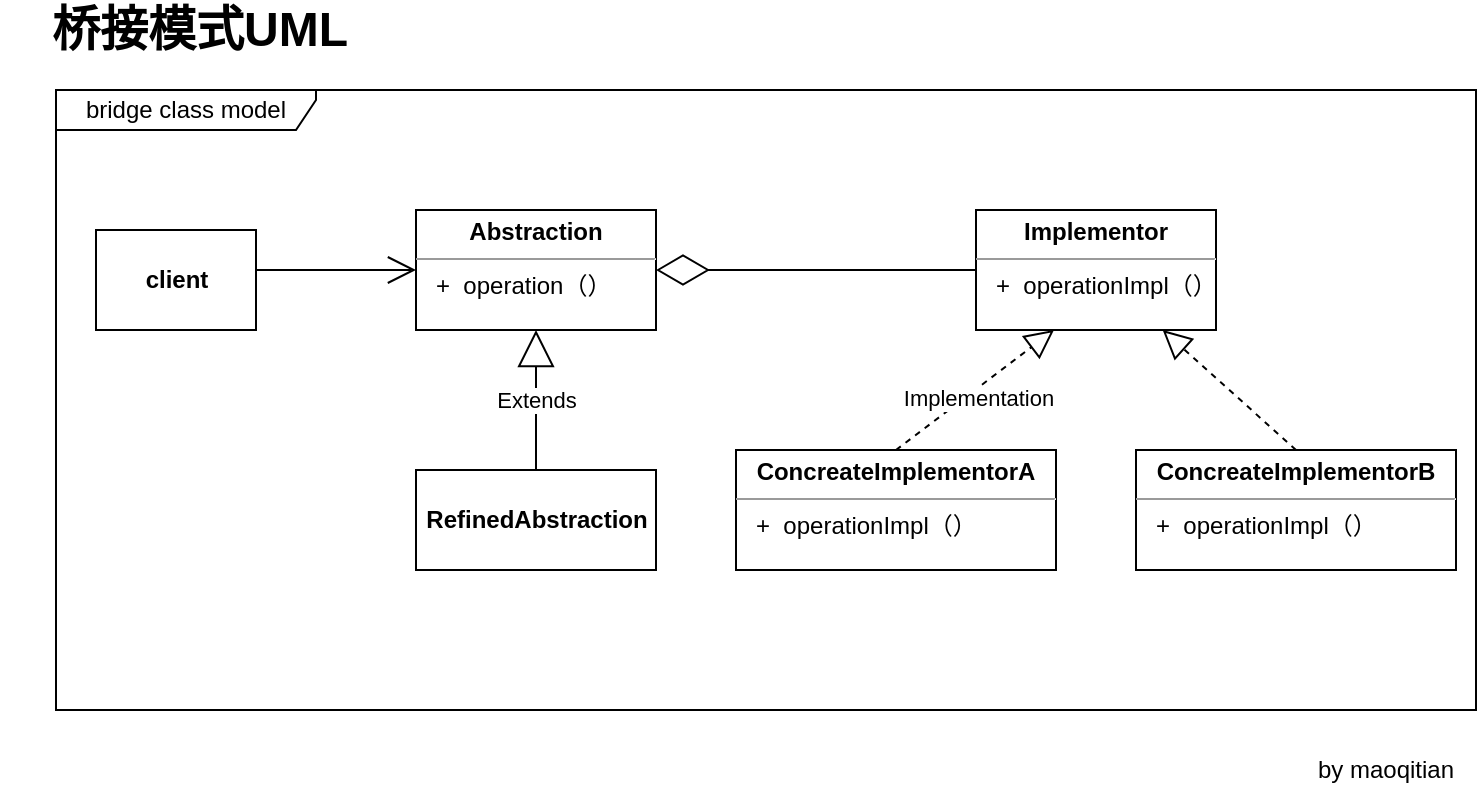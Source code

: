 <mxfile version="14.3.2" type="device"><diagram id="uoAFdJQbma9phkcNGvUp" name="Page-1"><mxGraphModel dx="586" dy="681" grid="1" gridSize="10" guides="1" tooltips="1" connect="1" arrows="1" fold="1" page="1" pageScale="1" pageWidth="827" pageHeight="1169" background="#ffffff" math="0" shadow="0"><root><mxCell id="0"/><mxCell id="1" parent="0"/><mxCell id="oh_72ge8MqX_FLObvlNK-1" value="bridge class model" style="shape=umlFrame;whiteSpace=wrap;html=1;width=130;height=20;" vertex="1" parent="1"><mxGeometry x="60" y="80" width="710" height="310" as="geometry"/></mxCell><mxCell id="oh_72ge8MqX_FLObvlNK-2" value="&lt;b&gt;client&lt;/b&gt;" style="html=1;" vertex="1" parent="1"><mxGeometry x="80" y="150" width="80" height="50" as="geometry"/></mxCell><mxCell id="oh_72ge8MqX_FLObvlNK-3" value="&lt;p style=&quot;margin: 0px ; margin-top: 4px ; text-align: center&quot;&gt;&lt;b&gt;Abstraction&lt;/b&gt;&lt;/p&gt;&lt;hr size=&quot;1&quot;&gt;&lt;div style=&quot;height: 2px&quot;&gt;&amp;nbsp; &amp;nbsp;+&amp;nbsp; operation（）&lt;/div&gt;" style="verticalAlign=top;align=left;overflow=fill;fontSize=12;fontFamily=Helvetica;html=1;" vertex="1" parent="1"><mxGeometry x="240" y="140" width="120" height="60" as="geometry"/></mxCell><mxCell id="oh_72ge8MqX_FLObvlNK-4" value="&lt;p style=&quot;margin: 0px ; margin-top: 4px ; text-align: center&quot;&gt;&lt;b&gt;Implementor&lt;/b&gt;&lt;/p&gt;&lt;hr size=&quot;1&quot;&gt;&lt;div style=&quot;height: 2px&quot;&gt;&amp;nbsp; &amp;nbsp;+&amp;nbsp; operationImpl（）&lt;/div&gt;" style="verticalAlign=top;align=left;overflow=fill;fontSize=12;fontFamily=Helvetica;html=1;" vertex="1" parent="1"><mxGeometry x="520" y="140" width="120" height="60" as="geometry"/></mxCell><mxCell id="oh_72ge8MqX_FLObvlNK-5" value="&lt;b&gt;RefinedAbstraction&lt;/b&gt;" style="html=1;" vertex="1" parent="1"><mxGeometry x="240" y="270" width="120" height="50" as="geometry"/></mxCell><mxCell id="oh_72ge8MqX_FLObvlNK-6" value="Extends" style="endArrow=block;endSize=16;endFill=0;html=1;entryX=0.5;entryY=1;entryDx=0;entryDy=0;exitX=0.5;exitY=0;exitDx=0;exitDy=0;" edge="1" parent="1" source="oh_72ge8MqX_FLObvlNK-5" target="oh_72ge8MqX_FLObvlNK-3"><mxGeometry width="160" relative="1" as="geometry"><mxPoint x="180" y="390" as="sourcePoint"/><mxPoint x="340" y="390" as="targetPoint"/></mxGeometry></mxCell><mxCell id="oh_72ge8MqX_FLObvlNK-7" value="" style="endArrow=open;endFill=1;endSize=12;html=1;" edge="1" parent="1"><mxGeometry width="160" relative="1" as="geometry"><mxPoint x="160" y="170" as="sourcePoint"/><mxPoint x="240" y="170" as="targetPoint"/></mxGeometry></mxCell><mxCell id="oh_72ge8MqX_FLObvlNK-8" value="&lt;p style=&quot;margin: 0px ; margin-top: 4px ; text-align: center&quot;&gt;&lt;b&gt;ConcreateImplementorA&lt;/b&gt;&lt;/p&gt;&lt;hr size=&quot;1&quot;&gt;&lt;div style=&quot;height: 2px&quot;&gt;&amp;nbsp; &amp;nbsp;+&amp;nbsp; operationImpl（）&lt;/div&gt;" style="verticalAlign=top;align=left;overflow=fill;fontSize=12;fontFamily=Helvetica;html=1;" vertex="1" parent="1"><mxGeometry x="400" y="260" width="160" height="60" as="geometry"/></mxCell><mxCell id="oh_72ge8MqX_FLObvlNK-10" value="&lt;p style=&quot;margin: 0px ; margin-top: 4px ; text-align: center&quot;&gt;&lt;b&gt;ConcreateImplementorB&lt;/b&gt;&lt;/p&gt;&lt;hr size=&quot;1&quot;&gt;&lt;div style=&quot;height: 2px&quot;&gt;&amp;nbsp; &amp;nbsp;+&amp;nbsp; operationImpl（）&lt;/div&gt;" style="verticalAlign=top;align=left;overflow=fill;fontSize=12;fontFamily=Helvetica;html=1;" vertex="1" parent="1"><mxGeometry x="600" y="260" width="160" height="60" as="geometry"/></mxCell><mxCell id="oh_72ge8MqX_FLObvlNK-11" value="" style="endArrow=block;dashed=1;endFill=0;endSize=12;html=1;exitX=0.5;exitY=0;exitDx=0;exitDy=0;entryX=0.325;entryY=1;entryDx=0;entryDy=0;entryPerimeter=0;" edge="1" parent="1" source="oh_72ge8MqX_FLObvlNK-8" target="oh_72ge8MqX_FLObvlNK-4"><mxGeometry width="160" relative="1" as="geometry"><mxPoint x="410" y="230" as="sourcePoint"/><mxPoint x="570" y="230" as="targetPoint"/></mxGeometry></mxCell><mxCell id="oh_72ge8MqX_FLObvlNK-14" value="Implementation" style="edgeLabel;html=1;align=center;verticalAlign=middle;resizable=0;points=[];" vertex="1" connectable="0" parent="oh_72ge8MqX_FLObvlNK-11"><mxGeometry x="-0.025" y="-4" relative="1" as="geometry"><mxPoint as="offset"/></mxGeometry></mxCell><mxCell id="oh_72ge8MqX_FLObvlNK-12" value="" style="endArrow=block;dashed=1;endFill=0;endSize=12;html=1;exitX=0.5;exitY=0;exitDx=0;exitDy=0;" edge="1" parent="1" source="oh_72ge8MqX_FLObvlNK-10" target="oh_72ge8MqX_FLObvlNK-4"><mxGeometry width="160" relative="1" as="geometry"><mxPoint x="580" y="240" as="sourcePoint"/><mxPoint x="740" y="240" as="targetPoint"/></mxGeometry></mxCell><mxCell id="oh_72ge8MqX_FLObvlNK-13" value="" style="endArrow=diamondThin;endFill=0;endSize=24;html=1;exitX=0;exitY=0.5;exitDx=0;exitDy=0;entryX=1;entryY=0.5;entryDx=0;entryDy=0;" edge="1" parent="1" source="oh_72ge8MqX_FLObvlNK-4" target="oh_72ge8MqX_FLObvlNK-3"><mxGeometry width="160" relative="1" as="geometry"><mxPoint x="170" y="360" as="sourcePoint"/><mxPoint x="330" y="360" as="targetPoint"/></mxGeometry></mxCell><mxCell id="oh_72ge8MqX_FLObvlNK-15" value="&lt;b&gt;&lt;font style=&quot;font-size: 24px&quot;&gt;桥接模式UML&lt;/font&gt;&lt;/b&gt;" style="text;html=1;strokeColor=none;fillColor=none;align=center;verticalAlign=middle;whiteSpace=wrap;rounded=0;" vertex="1" parent="1"><mxGeometry x="32" y="40" width="200" height="20" as="geometry"/></mxCell><mxCell id="oh_72ge8MqX_FLObvlNK-16" value="by maoqitian" style="text;html=1;strokeColor=none;fillColor=none;align=center;verticalAlign=middle;whiteSpace=wrap;rounded=0;" vertex="1" parent="1"><mxGeometry x="680" y="410" width="90" height="20" as="geometry"/></mxCell></root></mxGraphModel></diagram></mxfile>